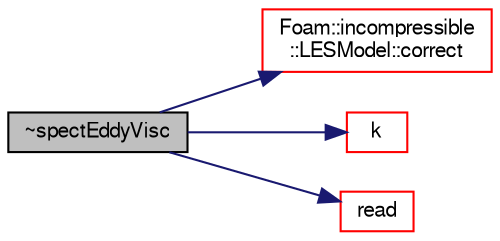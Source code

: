 digraph "~spectEddyVisc"
{
  bgcolor="transparent";
  edge [fontname="FreeSans",fontsize="10",labelfontname="FreeSans",labelfontsize="10"];
  node [fontname="FreeSans",fontsize="10",shape=record];
  rankdir="LR";
  Node14 [label="~spectEddyVisc",height=0.2,width=0.4,color="black", fillcolor="grey75", style="filled", fontcolor="black"];
  Node14 -> Node15 [color="midnightblue",fontsize="10",style="solid",fontname="FreeSans"];
  Node15 [label="Foam::incompressible\l::LESModel::correct",height=0.2,width=0.4,color="red",URL="$a30874.html#a3ae44b28050c3aa494c1d8e18cf618c1",tooltip="Correct Eddy-Viscosity and related properties. "];
  Node14 -> Node19 [color="midnightblue",fontsize="10",style="solid",fontname="FreeSans"];
  Node19 [label="k",height=0.2,width=0.4,color="red",URL="$a30918.html#a2e01d66cd4db498fd5e869ea66925978",tooltip="Return SGS kinetic energy. "];
  Node14 -> Node391 [color="midnightblue",fontsize="10",style="solid",fontname="FreeSans"];
  Node391 [label="read",height=0.2,width=0.4,color="red",URL="$a30918.html#af816873151ddb0126e98bb2f914d8ed5",tooltip="Read LESProperties dictionary. "];
}
